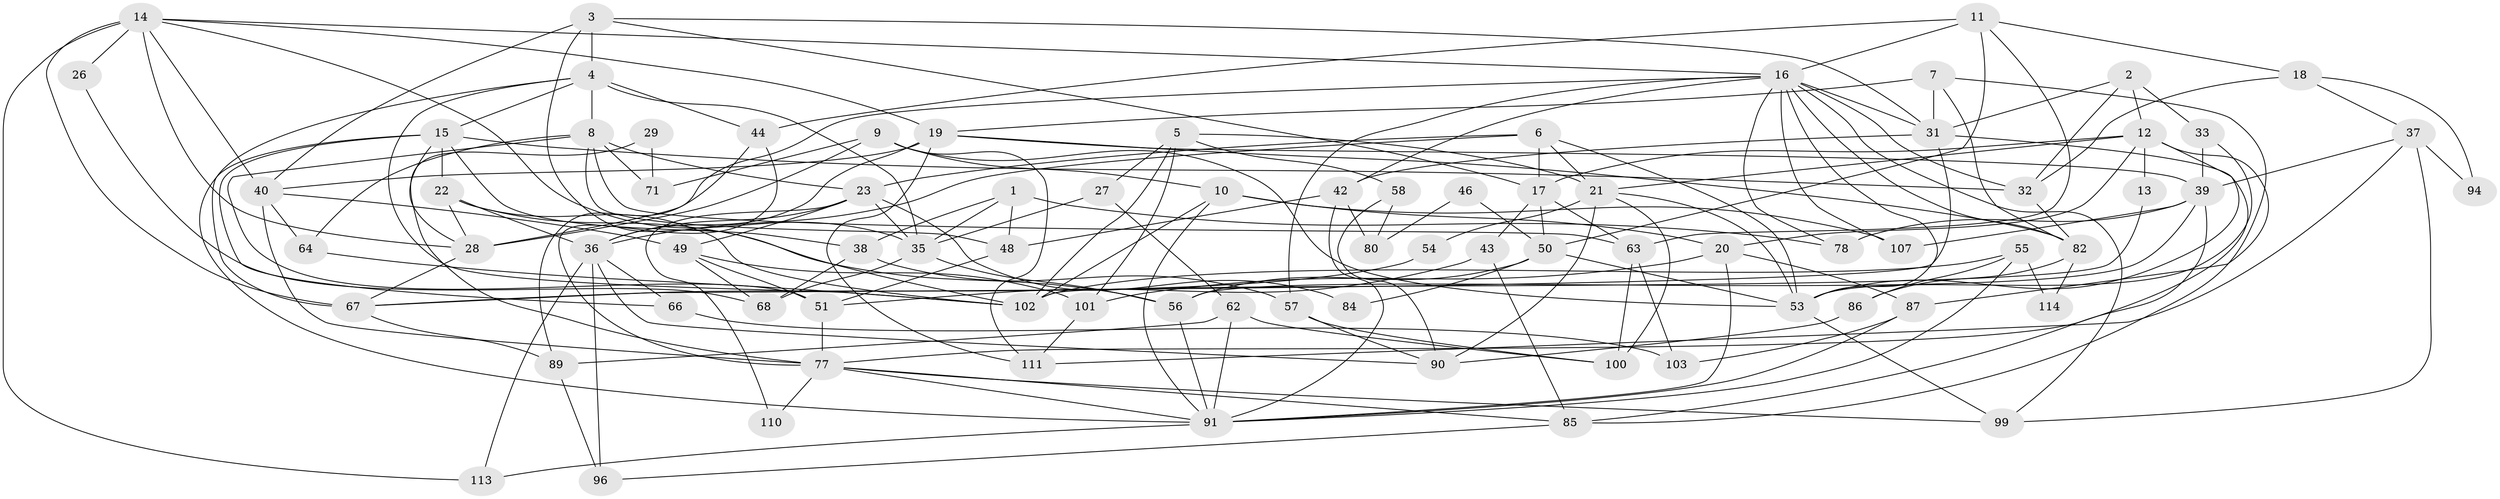 // Generated by graph-tools (version 1.1) at 2025/23/03/03/25 07:23:56]
// undirected, 80 vertices, 191 edges
graph export_dot {
graph [start="1"]
  node [color=gray90,style=filled];
  1;
  2;
  3 [super="+24"];
  4 [super="+74"];
  5;
  6;
  7;
  8 [super="+69"];
  9 [super="+59"];
  10;
  11;
  12 [super="+81"];
  13;
  14 [super="+47"];
  15 [super="+65"];
  16 [super="+30"];
  17 [super="+25"];
  18 [super="+34"];
  19 [super="+45"];
  20 [super="+83"];
  21 [super="+79"];
  22;
  23 [super="+97"];
  26;
  27;
  28 [super="+73"];
  29;
  31 [super="+41"];
  32 [super="+70"];
  33;
  35 [super="+60"];
  36 [super="+52"];
  37;
  38 [super="+108"];
  39 [super="+75"];
  40 [super="+109"];
  42 [super="+61"];
  43;
  44 [super="+72"];
  46;
  48;
  49 [super="+106"];
  50;
  51;
  53 [super="+92"];
  54;
  55;
  56 [super="+112"];
  57;
  58;
  62;
  63 [super="+76"];
  64;
  66;
  67 [super="+88"];
  68;
  71;
  77 [super="+105"];
  78;
  80;
  82 [super="+95"];
  84;
  85 [super="+93"];
  86;
  87;
  89;
  90;
  91 [super="+98"];
  94;
  96;
  99;
  100;
  101 [super="+104"];
  102 [super="+115"];
  103;
  107;
  110;
  111;
  113;
  114;
  1 -- 35;
  1 -- 48;
  1 -- 78;
  1 -- 38;
  2 -- 32;
  2 -- 31;
  2 -- 33;
  2 -- 12;
  3 -- 31;
  3 -- 4;
  3 -- 102;
  3 -- 17;
  3 -- 40;
  4 -- 102;
  4 -- 15;
  4 -- 67;
  4 -- 8;
  4 -- 35;
  4 -- 44;
  5 -- 27;
  5 -- 21;
  5 -- 58;
  5 -- 102;
  5 -- 101;
  6 -- 21;
  6 -- 23;
  6 -- 36;
  6 -- 17;
  6 -- 53;
  7 -- 19;
  7 -- 85;
  7 -- 82;
  7 -- 31;
  8 -- 63;
  8 -- 23;
  8 -- 51;
  8 -- 48;
  8 -- 64;
  8 -- 71;
  9 -- 10;
  9 -- 53;
  9 -- 71 [weight=2];
  9 -- 111;
  9 -- 28;
  10 -- 107;
  10 -- 91;
  10 -- 102;
  10 -- 20;
  11 -- 50;
  11 -- 44;
  11 -- 63;
  11 -- 18;
  11 -- 16;
  12 -- 87;
  12 -- 13;
  12 -- 20;
  12 -- 53;
  12 -- 21;
  12 -- 17;
  13 -- 102;
  14 -- 113;
  14 -- 26;
  14 -- 35;
  14 -- 16;
  14 -- 40;
  14 -- 19;
  14 -- 28;
  14 -- 67;
  15 -- 91;
  15 -- 66;
  15 -- 38;
  15 -- 22;
  15 -- 32;
  15 -- 28;
  16 -- 31;
  16 -- 32;
  16 -- 42;
  16 -- 99;
  16 -- 82;
  16 -- 107;
  16 -- 57;
  16 -- 78;
  16 -- 28;
  16 -- 53;
  17 -- 63;
  17 -- 50;
  17 -- 43;
  18 -- 37;
  18 -- 32;
  18 -- 94;
  19 -- 111;
  19 -- 82;
  19 -- 39;
  19 -- 36;
  19 -- 40;
  20 -- 87;
  20 -- 91;
  20 -- 101;
  21 -- 54;
  21 -- 100;
  21 -- 90;
  21 -- 53;
  22 -- 102;
  22 -- 36;
  22 -- 28;
  22 -- 56;
  23 -- 49;
  23 -- 35;
  23 -- 84;
  23 -- 36;
  23 -- 110;
  26 -- 68;
  27 -- 62;
  27 -- 35;
  28 -- 67;
  29 -- 71;
  29 -- 77;
  31 -- 77;
  31 -- 42;
  31 -- 67;
  32 -- 82 [weight=2];
  33 -- 39;
  33 -- 53;
  35 -- 68;
  35 -- 56;
  36 -- 66;
  36 -- 113;
  36 -- 96;
  36 -- 90;
  37 -- 99;
  37 -- 94;
  37 -- 111;
  37 -- 39;
  38 -- 57;
  38 -- 68;
  39 -- 85;
  39 -- 107;
  39 -- 78;
  39 -- 56;
  40 -- 77;
  40 -- 64;
  40 -- 49;
  42 -- 48;
  42 -- 80;
  42 -- 91;
  43 -- 51;
  43 -- 85;
  44 -- 77;
  44 -- 89;
  46 -- 50;
  46 -- 80;
  48 -- 51;
  49 -- 51;
  49 -- 68;
  49 -- 101;
  50 -- 53;
  50 -- 56;
  50 -- 84;
  51 -- 77;
  53 -- 99;
  54 -- 67;
  55 -- 86;
  55 -- 114;
  55 -- 91;
  55 -- 102;
  56 -- 91;
  57 -- 90;
  57 -- 100;
  58 -- 90;
  58 -- 80;
  62 -- 100;
  62 -- 89;
  62 -- 91;
  63 -- 100;
  63 -- 103;
  64 -- 102;
  66 -- 103;
  67 -- 89;
  77 -- 99;
  77 -- 91;
  77 -- 110;
  77 -- 85;
  82 -- 114;
  82 -- 86;
  85 -- 96;
  86 -- 90;
  87 -- 91;
  87 -- 103;
  89 -- 96;
  91 -- 113;
  101 -- 111;
}
